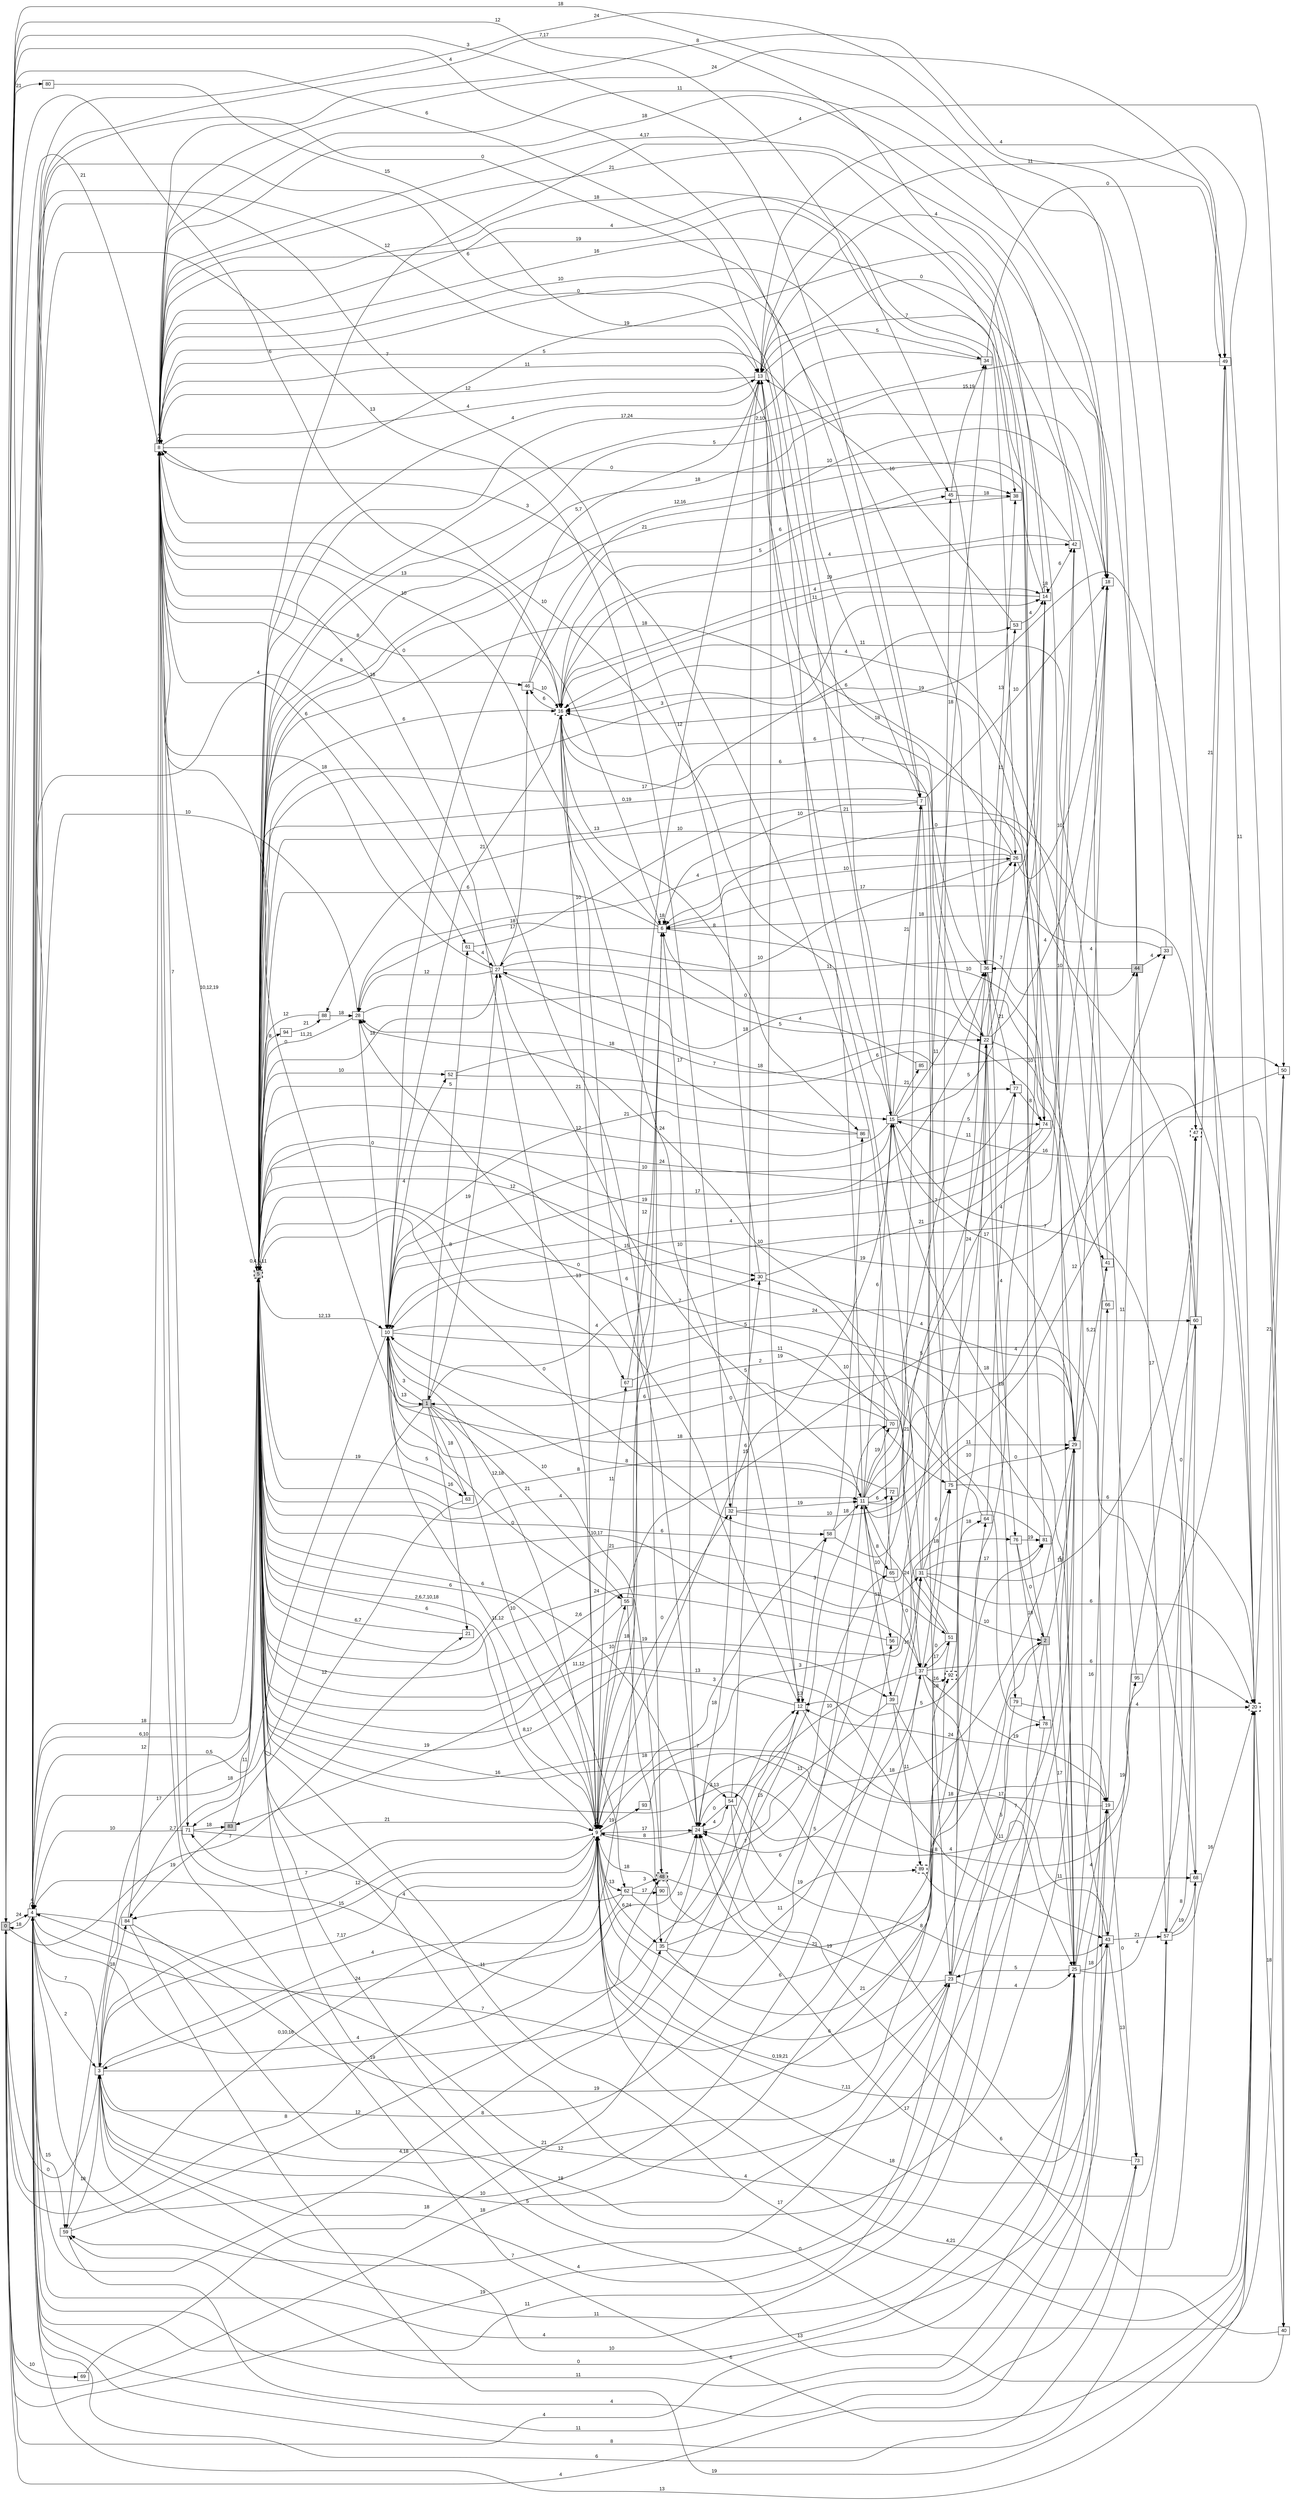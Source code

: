 digraph "NDFA" {
  rankdir=LR
  node [shape=box width=0.1 height=0.1 fontname=Arial]
  edge [fontname=Arial]
/* Estados */
 s0 [label="0" style="filled"] /* I:1 F:0 D:0 */
 s1 [label="1" style="filled"] /* I:1 F:0 D:0 */
 s2 [label="2" style="filled"] /* I:1 F:0 D:0 */
 s3 [label="3" ] /* I:0 F:0 D:0 */
 s4 [label="4" ] /* I:0 F:0 D:0 */
 s5 [label="5" style="filled,bold,dashed"] /* I:1 F:1 D:0 */
 s6 [label="6" ] /* I:0 F:0 D:0 */
 s7 [label="7" ] /* I:0 F:0 D:0 */
 s8 [label="8" ] /* I:0 F:0 D:0 */
 s9 [label="9" style="bold,dashed"] /* I:0 F:1 D:0 */
 s10 [label="10" ] /* I:0 F:0 D:0 */
 s11 [label="11" ] /* I:0 F:0 D:0 */
 s12 [label="12" ] /* I:0 F:0 D:0 */
 s13 [label="13" ] /* I:0 F:0 D:0 */
 s14 [label="14" ] /* I:0 F:0 D:0 */
 s15 [label="15" ] /* I:0 F:0 D:0 */
 s16 [label="16" style="bold,dashed"] /* I:0 F:1 D:0 */
 s18 [label="18" ] /* I:0 F:0 D:0 */
 s19 [label="19" ] /* I:0 F:0 D:0 */
 s20 [label="20" style="bold,dashed"] /* I:0 F:1 D:0 */
 s21 [label="21" ] /* I:0 F:0 D:0 */
 s22 [label="22" ] /* I:0 F:0 D:0 */
 s23 [label="23" ] /* I:0 F:0 D:0 */
 s24 [label="24" ] /* I:0 F:0 D:0 */
 s25 [label="25" ] /* I:0 F:0 D:0 */
 s26 [label="26" ] /* I:0 F:0 D:0 */
 s27 [label="27" ] /* I:0 F:0 D:0 */
 s28 [label="28" ] /* I:0 F:0 D:0 */
 s29 [label="29" ] /* I:0 F:0 D:0 */
 s30 [label="30" ] /* I:0 F:0 D:0 */
 s31 [label="31" ] /* I:0 F:0 D:0 */
 s32 [label="32" ] /* I:0 F:0 D:0 */
 s33 [label="33" ] /* I:0 F:0 D:0 */
 s34 [label="34" ] /* I:0 F:0 D:0 */
 s35 [label="35" ] /* I:0 F:0 D:0 */
 s36 [label="36" ] /* I:0 F:0 D:0 */
 s37 [label="37" ] /* I:0 F:0 D:0 */
 s38 [label="38" ] /* I:0 F:0 D:0 */
 s39 [label="39" ] /* I:0 F:0 D:0 */
 s40 [label="40" ] /* I:0 F:0 D:0 */
 s41 [label="41" ] /* I:0 F:0 D:0 */
 s42 [label="42" ] /* I:0 F:0 D:0 */
 s43 [label="43" ] /* I:0 F:0 D:0 */
 s44 [label="44" style="filled"] /* I:1 F:0 D:0 */
 s45 [label="45" ] /* I:0 F:0 D:0 */
 s46 [label="46" ] /* I:0 F:0 D:0 */
 s47 [label="47" style="bold,dashed"] /* I:0 F:1 D:0 */
 s48 [label="48" style="filled,bold,dashed"] /* I:1 F:1 D:0 */
 s49 [label="49" ] /* I:0 F:0 D:0 */
 s50 [label="50" ] /* I:0 F:0 D:0 */
 s51 [label="51" ] /* I:0 F:0 D:0 */
 s52 [label="52" ] /* I:0 F:0 D:0 */
 s53 [label="53" ] /* I:0 F:0 D:0 */
 s54 [label="54" ] /* I:0 F:0 D:0 */
 s55 [label="55" ] /* I:0 F:0 D:0 */
 s56 [label="56" ] /* I:0 F:0 D:0 */
 s57 [label="57" ] /* I:0 F:0 D:0 */
 s58 [label="58" ] /* I:0 F:0 D:0 */
 s59 [label="59" ] /* I:0 F:0 D:0 */
 s60 [label="60" ] /* I:0 F:0 D:0 */
 s61 [label="61" ] /* I:0 F:0 D:0 */
 s62 [label="62" ] /* I:0 F:0 D:0 */
 s63 [label="63" ] /* I:0 F:0 D:0 */
 s64 [label="64" ] /* I:0 F:0 D:0 */
 s65 [label="65" ] /* I:0 F:0 D:0 */
 s66 [label="66" ] /* I:0 F:0 D:0 */
 s67 [label="67" ] /* I:0 F:0 D:0 */
 s68 [label="68" ] /* I:0 F:0 D:0 */
 s69 [label="69" ] /* I:0 F:0 D:0 */
 s70 [label="70" ] /* I:0 F:0 D:0 */
 s71 [label="71" ] /* I:0 F:0 D:0 */
 s72 [label="72" ] /* I:0 F:0 D:0 */
 s73 [label="73" ] /* I:0 F:0 D:0 */
 s74 [label="74" ] /* I:0 F:0 D:0 */
 s75 [label="75" ] /* I:0 F:0 D:0 */
 s76 [label="76" ] /* I:0 F:0 D:0 */
 s77 [label="77" ] /* I:0 F:0 D:0 */
 s78 [label="78" ] /* I:0 F:0 D:0 */
 s79 [label="79" ] /* I:0 F:0 D:0 */
 s80 [label="80" ] /* I:0 F:0 D:0 */
 s81 [label="81" ] /* I:0 F:0 D:0 */
 s83 [label="83" style="filled"] /* I:1 F:0 D:0 */
 s84 [label="84" ] /* I:0 F:0 D:0 */
 s85 [label="85" ] /* I:0 F:0 D:0 */
 s86 [label="86" ] /* I:0 F:0 D:0 */
 s88 [label="88" ] /* I:0 F:0 D:0 */
 s89 [label="89" style="bold,dashed"] /* I:0 F:1 D:0 */
 s90 [label="90" ] /* I:0 F:0 D:0 */
 s92 [label="92" style="bold,dashed"] /* I:0 F:1 D:0 */
 s93 [label="93" ] /* I:0 F:0 D:0 */
 s94 [label="94" ] /* I:0 F:0 D:0 */
 s95 [label="95" ] /* I:0 F:0 D:0 */
/* Transiciones */
  s0 -> s4 [label="24"]
  s0 -> s7 [label="3"]
  s0 -> s9 [label="0,10,16"]
  s0 -> s16 [label="6"]
  s0 -> s18 [label="18"]
  s0 -> s21 [label="7"]
  s0 -> s23 [label="19"]
  s0 -> s25 [label="4"]
  s0 -> s43 [label="4"]
  s0 -> s69 [label="10"]
  s0 -> s75 [label="18"]
  s0 -> s80 [label="21"]
  s1 -> s4 [label="18"]
  s1 -> s8 [label="0"]
  s1 -> s9 [label="10"]
  s1 -> s10 [label="3"]
  s1 -> s21 [label="16"]
  s1 -> s30 [label="4"]
  s1 -> s48 [label="10"]
  s1 -> s55 [label="21"]
  s1 -> s61 [label="5"]
  s1 -> s63 [label="18"]
  s2 -> s3 [label="4"]
  s2 -> s8 [label="0"]
  s2 -> s9 [label="6"]
  s2 -> s25 [label="17"]
  s2 -> s29 [label="4"]
  s3 -> s0 [label="0"]
  s3 -> s4 [label="7"]
  s3 -> s6 [label="4"]
  s3 -> s9 [label="7,17"]
  s3 -> s11 [label="8"]
  s3 -> s25 [label="11"]
  s3 -> s35 [label="19"]
  s3 -> s64 [label="21"]
  s3 -> s84 [label="18"]
  s4 -> s0 [label="18"]
  s4 -> s3 [label="2"]
  s4 -> s4 [label="4"]
  s4 -> s5 [label="6,10"]
  s4 -> s7 [label="0"]
  s4 -> s13 [label="12"]
  s4 -> s15 [label="6"]
  s4 -> s19 [label="11"]
  s4 -> s20 [label="13"]
  s4 -> s24 [label="4"]
  s4 -> s29 [label="12"]
  s4 -> s31 [label="10"]
  s4 -> s32 [label="13"]
  s4 -> s37 [label="7"]
  s4 -> s57 [label="8"]
  s4 -> s59 [label="15"]
  s5 -> s3 [label="2,7"]
  s5 -> s4 [label="18"]
  s5 -> s5 [label="0,4,5,11"]
  s5 -> s9 [label="2,6,7,10,18"]
  s5 -> s10 [label="12,13"]
  s5 -> s11 [label="4"]
  s5 -> s14 [label="3"]
  s5 -> s15 [label="21"]
  s5 -> s16 [label="6"]
  s5 -> s22 [label="0,19"]
  s5 -> s27 [label="18"]
  s5 -> s30 [label="12"]
  s5 -> s31 [label="24"]
  s5 -> s37 [label="10,17"]
  s5 -> s39 [label="11,12"]
  s5 -> s43 [label="13"]
  s5 -> s50 [label="4"]
  s5 -> s51 [label="21"]
  s5 -> s52 [label="10"]
  s5 -> s53 [label="17"]
  s5 -> s54 [label="16"]
  s5 -> s58 [label="0"]
  s5 -> s59 [label="17"]
  s5 -> s62 [label="6"]
  s5 -> s63 [label="19"]
  s5 -> s67 [label="8"]
  s5 -> s76 [label="19"]
  s5 -> s94 [label="8"]
  s6 -> s5 [label="6"]
  s6 -> s6 [label="18"]
  s6 -> s8 [label="10"]
  s6 -> s9 [label="18"]
  s6 -> s20 [label="10"]
  s6 -> s24 [label="17"]
  s6 -> s26 [label="10"]
  s6 -> s28 [label="18"]
  s7 -> s5 [label="13"]
  s7 -> s6 [label="10"]
  s7 -> s8 [label="5"]
  s7 -> s18 [label="10"]
  s7 -> s23 [label="18"]
  s8 -> s0 [label="21"]
  s8 -> s5 [label="10,12,19"]
  s8 -> s6 [label="13"]
  s8 -> s8 [label="4"]
  s8 -> s12 [label="11"]
  s8 -> s13 [label="4"]
  s8 -> s15 [label="11"]
  s8 -> s16 [label="8"]
  s8 -> s18 [label="18"]
  s8 -> s20 [label="6"]
  s8 -> s25 [label="19"]
  s8 -> s26 [label="18"]
  s8 -> s36 [label="0"]
  s8 -> s38 [label="16"]
  s8 -> s45 [label="10"]
  s8 -> s46 [label="8"]
  s8 -> s49 [label="24"]
  s8 -> s61 [label="6"]
  s8 -> s71 [label="7"]
  s9 -> s0 [label="8"]
  s9 -> s3 [label="15"]
  s9 -> s4 [label="7"]
  s9 -> s5 [label="6"]
  s9 -> s8 [label="18"]
  s9 -> s9 [label="4"]
  s9 -> s10 [label="11,12"]
  s9 -> s13 [label="12"]
  s9 -> s23 [label="0,19,21"]
  s9 -> s24 [label="17"]
  s9 -> s25 [label="7,11"]
  s9 -> s32 [label="0"]
  s9 -> s35 [label="6,24"]
  s9 -> s55 [label="10"]
  s9 -> s57 [label="18"]
  s9 -> s62 [label="13"]
  s9 -> s65 [label="7"]
  s9 -> s67 [label="11"]
  s9 -> s84 [label="12"]
  s9 -> s93 [label="19"]
  s10 -> s1 [label="13"]
  s10 -> s4 [label="0,5"]
  s10 -> s9 [label="12,18"]
  s10 -> s11 [label="8"]
  s10 -> s13 [label="5,7"]
  s10 -> s29 [label="5"]
  s10 -> s36 [label="17"]
  s10 -> s52 [label="4"]
  s10 -> s55 [label="0"]
  s10 -> s60 [label="24"]
  s10 -> s75 [label="18"]
  s11 -> s0 [label="6"]
  s11 -> s15 [label="6"]
  s11 -> s26 [label="7"]
  s11 -> s27 [label="7"]
  s11 -> s29 [label="11"]
  s11 -> s33 [label="4"]
  s11 -> s39 [label="11"]
  s11 -> s40 [label="12"]
  s11 -> s42 [label="24"]
  s11 -> s56 [label="10"]
  s11 -> s65 [label="8"]
  s11 -> s70 [label="19"]
  s11 -> s72 [label="6"]
  s12 -> s4 [label="4,18"]
  s12 -> s5 [label="8,17"]
  s12 -> s12 [label="13"]
  s12 -> s19 [label="18"]
  s12 -> s28 [label="13"]
  s12 -> s58 [label="3"]
  s13 -> s5 [label="4"]
  s13 -> s8 [label="12"]
  s13 -> s12 [label="19"]
  s13 -> s18 [label="4"]
  s13 -> s34 [label="5"]
  s13 -> s40 [label="11"]
  s13 -> s49 [label="4"]
  s14 -> s4 [label="7,17"]
  s14 -> s6 [label="17"]
  s14 -> s12 [label="5"]
  s14 -> s13 [label="7"]
  s14 -> s14 [label="18"]
  s14 -> s16 [label="11"]
  s14 -> s42 [label="6"]
  s15 -> s0 [label="4"]
  s15 -> s5 [label="12"]
  s15 -> s7 [label="21"]
  s15 -> s9 [label="6"]
  s15 -> s10 [label="10"]
  s15 -> s14 [label="5"]
  s15 -> s36 [label="11"]
  s15 -> s68 [label="7"]
  s15 -> s74 [label="5"]
  s15 -> s85 [label="21"]
  s16 -> s9 [label="10"]
  s16 -> s10 [label="21"]
  s16 -> s12 [label="10"]
  s16 -> s14 [label="4"]
  s16 -> s42 [label="19"]
  s16 -> s45 [label="5"]
  s16 -> s46 [label="6"]
  s16 -> s74 [label="6"]
  s16 -> s86 [label="8"]
  s18 -> s5 [label="18"]
  s18 -> s10 [label="10"]
  s19 -> s4 [label="11"]
  s19 -> s5 [label="7"]
  s19 -> s12 [label="24"]
  s19 -> s44 [label="11"]
  s19 -> s73 [label="0"]
  s20 -> s5 [label="17"]
  s20 -> s16 [label="19"]
  s20 -> s40 [label="18"]
  s20 -> s50 [label="21"]
  s21 -> s5 [label="6,7"]
  s22 -> s9 [label="3"]
  s22 -> s16 [label="6"]
  s22 -> s18 [label="4"]
  s22 -> s26 [label="7"]
  s22 -> s27 [label="18"]
  s22 -> s29 [label="10"]
  s22 -> s53 [label="11"]
  s22 -> s79 [label="18"]
  s23 -> s3 [label="5"]
  s23 -> s22 [label="10"]
  s23 -> s24 [label="19"]
  s23 -> s25 [label="4"]
  s23 -> s29 [label="7"]
  s23 -> s36 [label="11"]
  s23 -> s59 [label="7"]
  s23 -> s78 [label="5"]
  s24 -> s5 [label="6"]
  s24 -> s9 [label="8"]
  s24 -> s16 [label="6"]
  s24 -> s32 [label="18"]
  s24 -> s54 [label="4"]
  s25 -> s1 [label="2"]
  s25 -> s15 [label="18"]
  s25 -> s19 [label="4"]
  s25 -> s23 [label="5"]
  s25 -> s43 [label="18"]
  s25 -> s59 [label="0"]
  s25 -> s60 [label="4"]
  s25 -> s66 [label="16"]
  s26 -> s5 [label="18"]
  s26 -> s18 [label="10"]
  s26 -> s27 [label="10"]
  s26 -> s28 [label="4"]
  s26 -> s88 [label="10"]
  s27 -> s1 [label="19"]
  s27 -> s4 [label="4"]
  s27 -> s8 [label="18"]
  s27 -> s28 [label="12"]
  s27 -> s44 [label="11"]
  s27 -> s46 [label="17"]
  s27 -> s74 [label="5"]
  s27 -> s77 [label="18"]
  s28 -> s4 [label="10"]
  s28 -> s5 [label="11,21"]
  s28 -> s10 [label="0"]
  s28 -> s41 [label="0"]
  s29 -> s4 [label="18"]
  s29 -> s15 [label="17"]
  s29 -> s18 [label="4"]
  s29 -> s24 [label="18"]
  s29 -> s41 [label="5,21"]
  s30 -> s4 [label="7"]
  s30 -> s29 [label="4"]
  s30 -> s42 [label="21"]
  s31 -> s2 [label="10"]
  s31 -> s8 [label="10"]
  s31 -> s20 [label="6"]
  s31 -> s34 [label="18"]
  s31 -> s47 [label="18"]
  s31 -> s75 [label="6"]
  s31 -> s81 [label="17"]
  s32 -> s7 [label="10"]
  s32 -> s11 [label="19"]
  s32 -> s30 [label="5"]
  s33 -> s6 [label="18"]
  s33 -> s8 [label="11"]
  s34 -> s5 [label="17,24"]
  s34 -> s8 [label="19"]
  s34 -> s49 [label="0"]
  s35 -> s2 [label="21"]
  s35 -> s24 [label="10"]
  s35 -> s56 [label="11"]
  s35 -> s72 [label="6"]
  s36 -> s0 [label="12"]
  s36 -> s13 [label="18"]
  s36 -> s38 [label="13"]
  s36 -> s76 [label="4"]
  s36 -> s77 [label="21"]
  s37 -> s19 [label="19"]
  s37 -> s20 [label="6"]
  s37 -> s24 [label="5"]
  s37 -> s25 [label="11"]
  s37 -> s45 [label="18"]
  s37 -> s51 [label="17"]
  s37 -> s54 [label="10"]
  s37 -> s92 [label="16"]
  s38 -> s5 [label="21"]
  s39 -> s24 [label="11"]
  s39 -> s31 [label="16"]
  s39 -> s43 [label="17"]
  s39 -> s89 [label="11"]
  s40 -> s5 [label="13"]
  s40 -> s9 [label="4,21"]
  s41 -> s3 [label="10"]
  s41 -> s8 [label="4,17"]
  s42 -> s5 [label="12,16"]
  s42 -> s13 [label="0"]
  s42 -> s16 [label="4"]
  s43 -> s16 [label="6"]
  s43 -> s24 [label="17"]
  s43 -> s57 [label="21"]
  s43 -> s73 [label="13"]
  s43 -> s95 [label="19"]
  s44 -> s4 [label="24"]
  s44 -> s5 [label="5"]
  s44 -> s33 [label="4"]
  s44 -> s36 [label="10"]
  s44 -> s57 [label="17"]
  s45 -> s34 [label="15,19"]
  s45 -> s38 [label="18"]
  s46 -> s16 [label="10"]
  s46 -> s18 [label="10"]
  s46 -> s38 [label="6"]
  s47 -> s8 [label="8"]
  s48 -> s8 [label="0"]
  s48 -> s89 [label="19"]
  s48 -> s92 [label="21"]
  s49 -> s5 [label="2,10"]
  s49 -> s20 [label="11"]
  s50 -> s5 [label="0"]
  s50 -> s10 [label="19"]
  s51 -> s9 [label="6"]
  s51 -> s11 [label="24"]
  s51 -> s28 [label="24"]
  s51 -> s37 [label="0"]
  s52 -> s22 [label="7"]
  s52 -> s50 [label="6"]
  s53 -> s13 [label="16"]
  s53 -> s14 [label="4"]
  s54 -> s13 [label="15"]
  s54 -> s20 [label="6"]
  s54 -> s24 [label="0"]
  s54 -> s43 [label="8"]
  s55 -> s35 [label="18"]
  s55 -> s68 [label="5"]
  s55 -> s83 [label="19"]
  s56 -> s5 [label="2,6"]
  s57 -> s20 [label="16"]
  s57 -> s47 [label="0"]
  s57 -> s60 [label="8"]
  s57 -> s68 [label="19"]
  s58 -> s9 [label="3"]
  s58 -> s11 [label="18"]
  s58 -> s22 [label="21"]
  s58 -> s86 [label="10"]
  s59 -> s3 [label="18"]
  s59 -> s48 [label="12"]
  s59 -> s73 [label="4"]
  s60 -> s6 [label="0"]
  s60 -> s15 [label="16"]
  s60 -> s24 [label="4"]
  s60 -> s49 [label="21"]
  s61 -> s27 [label="4"]
  s61 -> s47 [label="21"]
  s62 -> s3 [label="24"]
  s62 -> s48 [label="3"]
  s62 -> s70 [label="15"]
  s62 -> s71 [label="4"]
  s62 -> s90 [label="17"]
  s63 -> s10 [label="5"]
  s63 -> s71 [label="12"]
  s64 -> s5 [label="15"]
  s64 -> s77 [label="4"]
  s65 -> s8 [label="3"]
  s65 -> s37 [label="0"]
  s66 -> s16 [label="4"]
  s67 -> s6 [label="12"]
  s67 -> s37 [label="11"]
  s68 -> s5 [label="4"]
  s69 -> s12 [label="18"]
  s70 -> s5 [label="0"]
  s70 -> s10 [label="6"]
  s71 -> s4 [label="10"]
  s71 -> s9 [label="21"]
  s71 -> s83 [label="18"]
  s72 -> s5 [label="8"]
  s73 -> s4 [label="6"]
  s73 -> s5 [label="3,13"]
  s74 -> s5 [label="24"]
  s74 -> s8 [label="21"]
  s74 -> s10 [label="4"]
  s75 -> s13 [label="7"]
  s75 -> s20 [label="6"]
  s75 -> s29 [label="0"]
  s76 -> s2 [label="0"]
  s76 -> s78 [label="18"]
  s76 -> s81 [label="19"]
  s77 -> s5 [label="19"]
  s77 -> s74 [label="8"]
  s78 -> s4 [label="4"]
  s78 -> s10 [label="0"]
  s79 -> s4 [label="11"]
  s79 -> s20 [label="4"]
  s80 -> s13 [label="15"]
  s81 -> s5 [label="6"]
  s81 -> s8 [label="4"]
  s83 -> s5 [label="11"]
  s83 -> s84 [label="19"]
  s84 -> s8 [label="12"]
  s84 -> s20 [label="19"]
  s84 -> s81 [label="19"]
  s85 -> s6 [label="4"]
  s86 -> s10 [label="21"]
  s86 -> s28 [label="18"]
  s88 -> s5 [label="12"]
  s88 -> s28 [label="18"]
  s89 -> s68 [label="11"]
  s90 -> s9 [label="18"]
  s92 -> s64 [label="18"]
  s93 -> s49 [label="8"]
  s94 -> s88 [label="21"]
  s95 -> s16 [label="11"]
}
